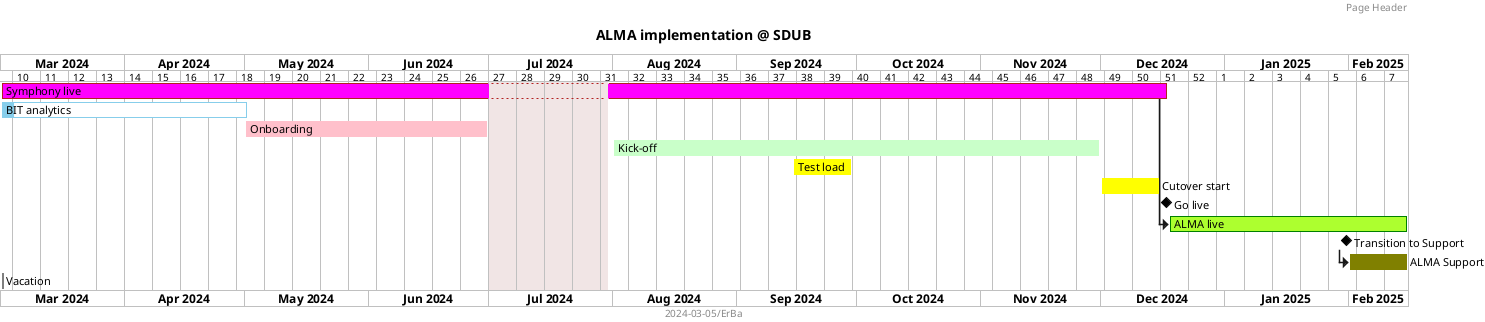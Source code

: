 @startgantt
Project starts 2024-03-01
printscale weekly

TITLE ALMA implementation @ SDUB
header Page Header
footer 2024-03-05/ErBa

' //www.plantuml.com/plantuml/png/bPJ1ZjCm48RlynHpoodQfD0jxA7QicXNAgn0Abe9LHpSPDgQkdPaExloZMVXqNWI7AUbZWa7RidCD_zu9dzyQopJTiUajV1Pg-zKMGmXWvDYyZelfdbHGgEvjAPYWl25w20Sm7hbZirUIOU2FzEtlukGoHf9rgTOESdB6K3swyTF_2GtYkcQonq-CXV0PIifWB2-PF-bAfZnmUi2Q-OCP9ScnNN-ge0Cra-igfZbIYOIi-HW8HPgbgrmo0rMGXcg8SAjYi08WQoVvWEl3hdQRc-GcFOYYtRN6diQvfnCpl5cP46bbpzhVY6l81Ih-x8RFF8wNr5ZwRWXVTB-0oNYR_Do6kt9l_HxYWkILD_rhhNgcVIvP-dfzrJ5BGV4i6qvyJEbn7YV1nLCuplCx3vjuPEze_QiQKWExBDUV7nS30t7B2PMp4otLHY18wd1yhsnV6mAMLIIcYny5SsauPsjEbEisgPHtPushbD2jSKbaotJBcZ2UXIFvWgD_LSl8VkVmG9xaGjuh3O-6cJp-Hplb53QG28SJDrbg4OkyRwjzeQpgtkkwPts1kvRZh8FcaX-9I7KorLuZl_V56wuF40M6JS5N11AJ3GEHRzMahTKxQL_tJc43ElMM1_VzMTxOlsraDJuD7C0joJhS1N-1W00

' start up
[Symphony live] starts 2024-03-01 and ends 2024-12-17
[BIT analytics] starts 2024-03-01 and ends 2024-05-01 and is 5% complete


'>>> Exlibris
'• Onboarding May and June 2024
[Onboarding] starts 2024-05-01 and ends 2024-06-30
'
'[Vaccation] starts 2024-07-01 and ends 2024-07-30
'July is closed
2024-07-01 to 2024-07-30 is closed
'
'• Kick-off: early August 2024
[Kick-off] starts 2024-08-01 and ends 2024-11-30
'
'• Test load start: mid-September 2024
[Test load] starts 2024-09-15 and lasts 15 days
'[Test load] lasts 15 days
'
'• Cutover start: 1st December 2024
[Cutover start] starts 2024-12-01
[Cutover start] lasts 15 days
'
'• Go live: 17th December 2024
[Go live] happens 2024-12-17
[ALMA live] starts at [Symphony live]'s end

[ALMA live] starts 2024-12-17 and ends 2025-02-15
'[ALMA live] lasts 60 days
'• Transition to Support: by end of January 2025
[Transition to Support] happens 2025-01-31
'[ALMA live] starts at [Symphony live]'s end
[ALMA Support] starts 2025-01-31 and ends 2025-02-15
[ALMA Support] starts at [Transition to Support]'s end
'
'>>> Colors
  [Symphony live] is colored in Fuchsia/FireBrick
  [ALMA live] is colored in GreenYellow/Green
  [ALMA Support] is colored in Olive
  
  [Onboarding] is colored in pink
  '
  [Test load] is colored in yellow
  [Cutover start] is colored in yellow
  [Kick-off] is colored in technology 
  ' dusted green
  [Vacation] is colored in gray
  [BIT analytics] is colored in SkyBlue
'<<< Colors

@endgantt
